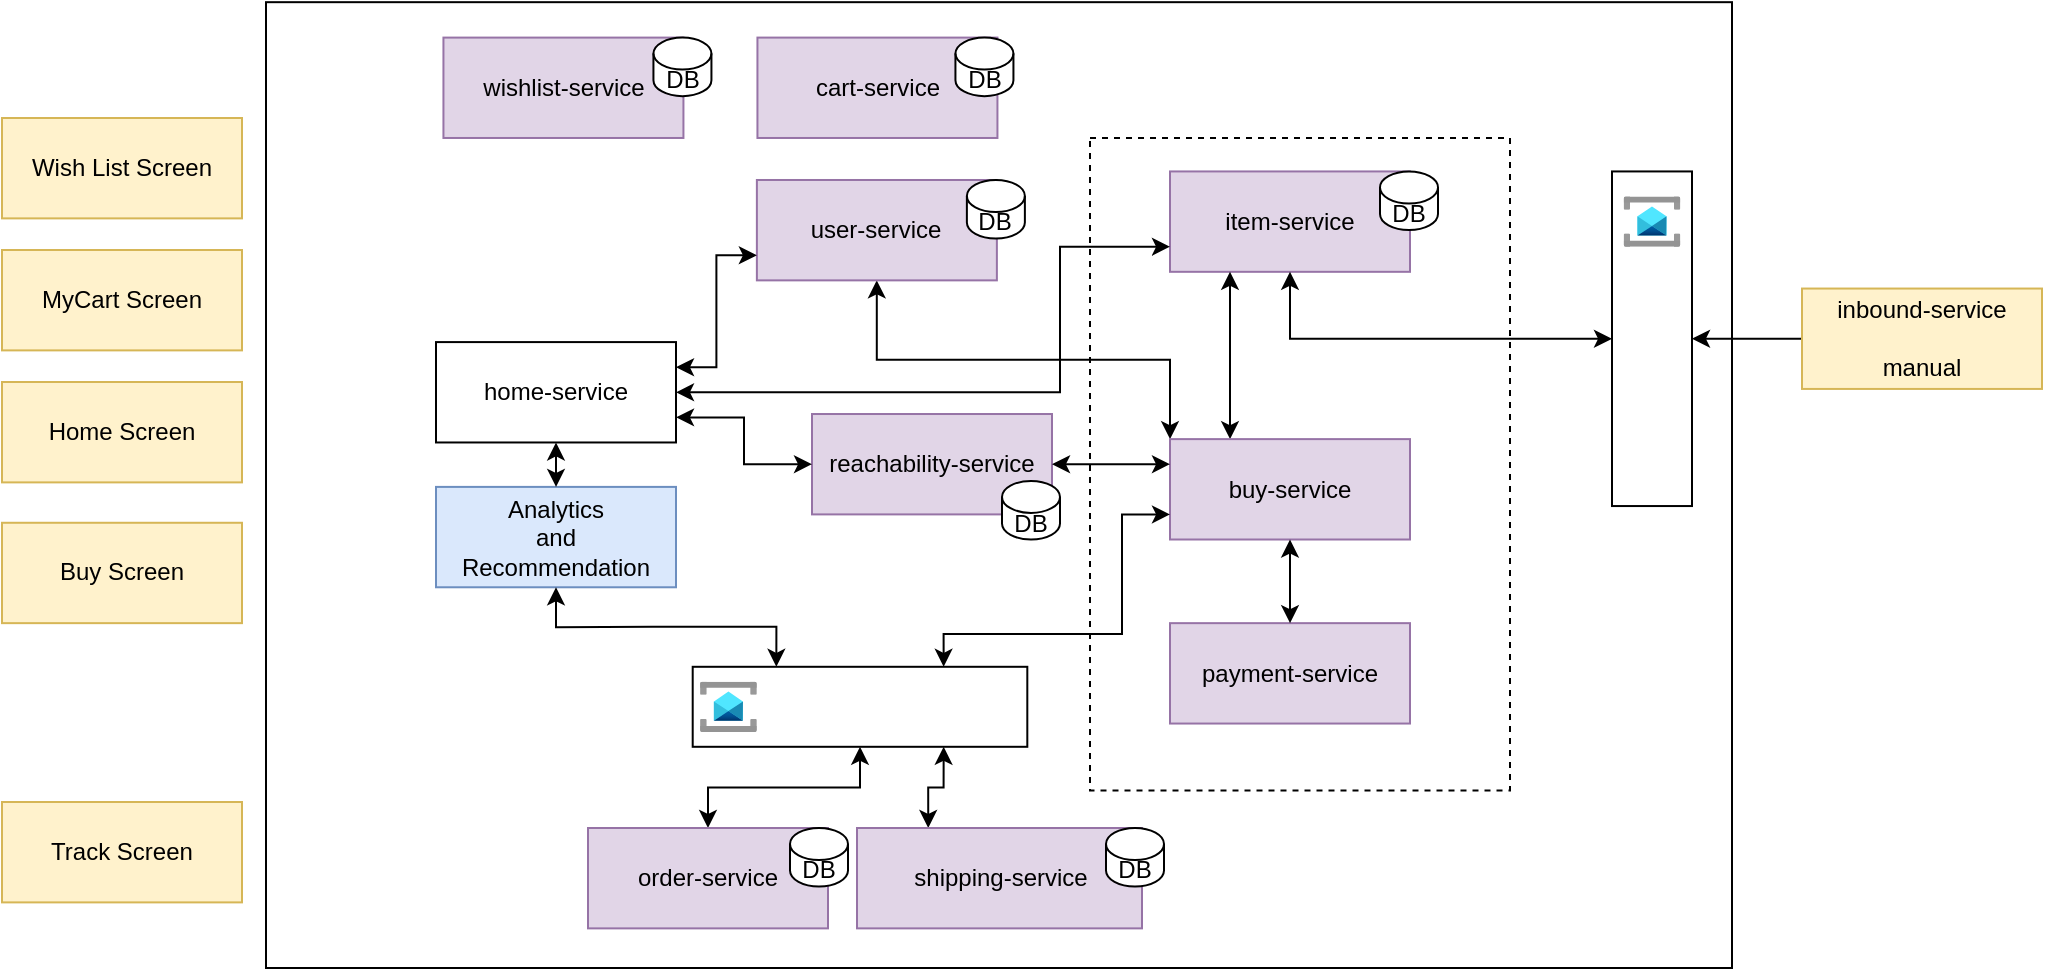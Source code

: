 <mxfile version="20.8.5" type="github">
  <diagram id="FxpUn_NDscpaJwIJj3BL" name="eCommerce">
    <mxGraphModel dx="1434" dy="830" grid="0" gridSize="10" guides="1" tooltips="1" connect="1" arrows="1" fold="1" page="1" pageScale="1" pageWidth="850" pageHeight="1100" math="0" shadow="0">
      <root>
        <mxCell id="0" />
        <mxCell id="1" parent="0" />
        <mxCell id="KH6rO5Mlp55ysLEGZBc8-47" value="" style="group" vertex="1" connectable="0" parent="1">
          <mxGeometry x="108" y="195.09" width="1020" height="430.91" as="geometry" />
        </mxCell>
        <mxCell id="KH6rO5Mlp55ysLEGZBc8-30" value="" style="rounded=0;whiteSpace=wrap;html=1;" vertex="1" parent="KH6rO5Mlp55ysLEGZBc8-47">
          <mxGeometry x="132" y="-52" width="733" height="482.91" as="geometry" />
        </mxCell>
        <mxCell id="KH6rO5Mlp55ysLEGZBc8-23" value="" style="rounded=0;whiteSpace=wrap;html=1;dashed=1;" vertex="1" parent="KH6rO5Mlp55ysLEGZBc8-47">
          <mxGeometry x="544" y="15.9" width="210" height="326.25" as="geometry" />
        </mxCell>
        <mxCell id="KH6rO5Mlp55ysLEGZBc8-1" value="item-service" style="rounded=0;whiteSpace=wrap;html=1;fillColor=#e1d5e7;strokeColor=#9673a6;" vertex="1" parent="KH6rO5Mlp55ysLEGZBc8-47">
          <mxGeometry x="584" y="32.628" width="120" height="50.192" as="geometry" />
        </mxCell>
        <mxCell id="KH6rO5Mlp55ysLEGZBc8-2" value="DB" style="shape=cylinder3;whiteSpace=wrap;html=1;boundedLbl=1;backgroundOutline=1;size=8;" vertex="1" parent="KH6rO5Mlp55ysLEGZBc8-47">
          <mxGeometry x="689" y="32.628" width="29" height="29.278" as="geometry" />
        </mxCell>
        <mxCell id="KH6rO5Mlp55ysLEGZBc8-4" value="" style="rounded=0;whiteSpace=wrap;html=1;" vertex="1" parent="KH6rO5Mlp55ysLEGZBc8-47">
          <mxGeometry x="805" y="32.628" width="40" height="167.305" as="geometry" />
        </mxCell>
        <mxCell id="KH6rO5Mlp55ysLEGZBc8-8" style="edgeStyle=orthogonalEdgeStyle;rounded=0;orthogonalLoop=1;jettySize=auto;html=1;exitX=0.5;exitY=1;exitDx=0;exitDy=0;entryX=0;entryY=0.5;entryDx=0;entryDy=0;startArrow=classic;startFill=1;" edge="1" parent="KH6rO5Mlp55ysLEGZBc8-47" source="KH6rO5Mlp55ysLEGZBc8-1" target="KH6rO5Mlp55ysLEGZBc8-4">
          <mxGeometry relative="1" as="geometry" />
        </mxCell>
        <mxCell id="KH6rO5Mlp55ysLEGZBc8-5" value="" style="aspect=fixed;html=1;points=[];align=center;image;fontSize=12;image=img/lib/azure2/integration/Service_Bus.svg;" vertex="1" parent="KH6rO5Mlp55ysLEGZBc8-47">
          <mxGeometry x="810.78" y="45.173" width="28.442" height="25.096" as="geometry" />
        </mxCell>
        <mxCell id="KH6rO5Mlp55ysLEGZBc8-7" value="" style="edgeStyle=orthogonalEdgeStyle;rounded=0;orthogonalLoop=1;jettySize=auto;html=1;" edge="1" parent="KH6rO5Mlp55ysLEGZBc8-47" source="KH6rO5Mlp55ysLEGZBc8-6" target="KH6rO5Mlp55ysLEGZBc8-4">
          <mxGeometry relative="1" as="geometry" />
        </mxCell>
        <mxCell id="KH6rO5Mlp55ysLEGZBc8-6" value="inbound-service&lt;br&gt;&lt;br&gt;manual" style="rounded=0;whiteSpace=wrap;html=1;fillColor=#fff2cc;strokeColor=#d6b656;" vertex="1" parent="KH6rO5Mlp55ysLEGZBc8-47">
          <mxGeometry x="900" y="91.185" width="120" height="50.192" as="geometry" />
        </mxCell>
        <mxCell id="KH6rO5Mlp55ysLEGZBc8-40" style="edgeStyle=orthogonalEdgeStyle;rounded=0;orthogonalLoop=1;jettySize=auto;html=1;exitX=1;exitY=0.5;exitDx=0;exitDy=0;entryX=0;entryY=0.75;entryDx=0;entryDy=0;startArrow=classic;startFill=1;" edge="1" parent="KH6rO5Mlp55ysLEGZBc8-47" source="KH6rO5Mlp55ysLEGZBc8-9" target="KH6rO5Mlp55ysLEGZBc8-1">
          <mxGeometry relative="1" as="geometry">
            <Array as="points">
              <mxPoint x="529" y="143.034" />
              <mxPoint x="529" y="70.355" />
            </Array>
          </mxGeometry>
        </mxCell>
        <mxCell id="KH6rO5Mlp55ysLEGZBc8-9" value="home-service" style="rounded=0;whiteSpace=wrap;html=1;" vertex="1" parent="KH6rO5Mlp55ysLEGZBc8-47">
          <mxGeometry x="217" y="117.953" width="120" height="50.192" as="geometry" />
        </mxCell>
        <mxCell id="KH6rO5Mlp55ysLEGZBc8-22" style="edgeStyle=orthogonalEdgeStyle;rounded=0;orthogonalLoop=1;jettySize=auto;html=1;exitX=0.25;exitY=0;exitDx=0;exitDy=0;entryX=0.25;entryY=1;entryDx=0;entryDy=0;startArrow=classic;startFill=1;" edge="1" parent="KH6rO5Mlp55ysLEGZBc8-47" source="KH6rO5Mlp55ysLEGZBc8-10" target="KH6rO5Mlp55ysLEGZBc8-1">
          <mxGeometry relative="1" as="geometry" />
        </mxCell>
        <mxCell id="KH6rO5Mlp55ysLEGZBc8-57" style="edgeStyle=orthogonalEdgeStyle;rounded=0;orthogonalLoop=1;jettySize=auto;html=1;exitX=0;exitY=0;exitDx=0;exitDy=0;startArrow=classic;startFill=1;" edge="1" parent="KH6rO5Mlp55ysLEGZBc8-47" source="KH6rO5Mlp55ysLEGZBc8-10" target="KH6rO5Mlp55ysLEGZBc8-55">
          <mxGeometry relative="1" as="geometry" />
        </mxCell>
        <mxCell id="KH6rO5Mlp55ysLEGZBc8-10" value="buy-service" style="rounded=0;whiteSpace=wrap;html=1;fillColor=#e1d5e7;strokeColor=#9673a6;" vertex="1" parent="KH6rO5Mlp55ysLEGZBc8-47">
          <mxGeometry x="584" y="166.472" width="120" height="50.192" as="geometry" />
        </mxCell>
        <mxCell id="KH6rO5Mlp55ysLEGZBc8-17" value="Wish List Screen" style="rounded=0;whiteSpace=wrap;html=1;fillColor=#fff2cc;strokeColor=#d6b656;" vertex="1" parent="KH6rO5Mlp55ysLEGZBc8-47">
          <mxGeometry y="5.91" width="120" height="50.192" as="geometry" />
        </mxCell>
        <mxCell id="KH6rO5Mlp55ysLEGZBc8-18" value="MyCart Screen" style="rounded=0;whiteSpace=wrap;html=1;fillColor=#fff2cc;strokeColor=#d6b656;" vertex="1" parent="KH6rO5Mlp55ysLEGZBc8-47">
          <mxGeometry y="71.914" width="120" height="50.192" as="geometry" />
        </mxCell>
        <mxCell id="KH6rO5Mlp55ysLEGZBc8-20" value="payment-service" style="rounded=0;whiteSpace=wrap;html=1;fillColor=#e1d5e7;strokeColor=#9673a6;" vertex="1" parent="KH6rO5Mlp55ysLEGZBc8-47">
          <mxGeometry x="584" y="258.49" width="120" height="50.192" as="geometry" />
        </mxCell>
        <mxCell id="KH6rO5Mlp55ysLEGZBc8-21" value="" style="edgeStyle=orthogonalEdgeStyle;rounded=0;orthogonalLoop=1;jettySize=auto;html=1;startArrow=classic;startFill=1;" edge="1" parent="KH6rO5Mlp55ysLEGZBc8-47" source="KH6rO5Mlp55ysLEGZBc8-10" target="KH6rO5Mlp55ysLEGZBc8-20">
          <mxGeometry relative="1" as="geometry" />
        </mxCell>
        <mxCell id="KH6rO5Mlp55ysLEGZBc8-49" style="edgeStyle=orthogonalEdgeStyle;rounded=0;orthogonalLoop=1;jettySize=auto;html=1;startArrow=classic;startFill=1;" edge="1" parent="KH6rO5Mlp55ysLEGZBc8-47" source="KH6rO5Mlp55ysLEGZBc8-24" target="KH6rO5Mlp55ysLEGZBc8-48">
          <mxGeometry relative="1" as="geometry" />
        </mxCell>
        <mxCell id="KH6rO5Mlp55ysLEGZBc8-24" value="" style="rounded=0;whiteSpace=wrap;html=1;rotation=-90;" vertex="1" parent="KH6rO5Mlp55ysLEGZBc8-47">
          <mxGeometry x="409" y="216.659" width="40" height="167.305" as="geometry" />
        </mxCell>
        <mxCell id="KH6rO5Mlp55ysLEGZBc8-26" style="edgeStyle=orthogonalEdgeStyle;rounded=0;orthogonalLoop=1;jettySize=auto;html=1;exitX=0;exitY=0.75;exitDx=0;exitDy=0;entryX=1;entryY=0.75;entryDx=0;entryDy=0;startArrow=classic;startFill=1;" edge="1" parent="KH6rO5Mlp55ysLEGZBc8-47" source="KH6rO5Mlp55ysLEGZBc8-10" target="KH6rO5Mlp55ysLEGZBc8-24">
          <mxGeometry relative="1" as="geometry">
            <Array as="points">
              <mxPoint x="560" y="203.91" />
              <mxPoint x="560" y="263.91" />
              <mxPoint x="471" y="263.91" />
            </Array>
          </mxGeometry>
        </mxCell>
        <mxCell id="KH6rO5Mlp55ysLEGZBc8-25" value="" style="aspect=fixed;html=1;points=[];align=center;image;fontSize=12;image=img/lib/azure2/integration/Service_Bus.svg;" vertex="1" parent="KH6rO5Mlp55ysLEGZBc8-47">
          <mxGeometry x="349" y="287.763" width="28.442" height="25.096" as="geometry" />
        </mxCell>
        <mxCell id="KH6rO5Mlp55ysLEGZBc8-36" style="edgeStyle=orthogonalEdgeStyle;rounded=0;orthogonalLoop=1;jettySize=auto;html=1;exitX=0.25;exitY=0;exitDx=0;exitDy=0;entryX=0;entryY=0.75;entryDx=0;entryDy=0;startArrow=classic;startFill=1;" edge="1" parent="KH6rO5Mlp55ysLEGZBc8-47" source="KH6rO5Mlp55ysLEGZBc8-27" target="KH6rO5Mlp55ysLEGZBc8-24">
          <mxGeometry relative="1" as="geometry" />
        </mxCell>
        <mxCell id="KH6rO5Mlp55ysLEGZBc8-27" value="shipping-service" style="rounded=0;whiteSpace=wrap;html=1;fillColor=#e1d5e7;strokeColor=#9673a6;" vertex="1" parent="KH6rO5Mlp55ysLEGZBc8-47">
          <mxGeometry x="427.5" y="360.91" width="142.5" height="50.19" as="geometry" />
        </mxCell>
        <mxCell id="KH6rO5Mlp55ysLEGZBc8-29" value="Analytics&lt;br&gt;and&lt;br&gt;Recommendation" style="rounded=0;whiteSpace=wrap;html=1;fillColor=#dae8fc;strokeColor=#6c8ebf;" vertex="1" parent="KH6rO5Mlp55ysLEGZBc8-47">
          <mxGeometry x="217" y="190.358" width="120" height="50.192" as="geometry" />
        </mxCell>
        <mxCell id="KH6rO5Mlp55ysLEGZBc8-34" style="edgeStyle=orthogonalEdgeStyle;rounded=0;orthogonalLoop=1;jettySize=auto;html=1;exitX=0.5;exitY=1;exitDx=0;exitDy=0;startArrow=classic;startFill=1;" edge="1" parent="KH6rO5Mlp55ysLEGZBc8-47" source="KH6rO5Mlp55ysLEGZBc8-9" target="KH6rO5Mlp55ysLEGZBc8-29">
          <mxGeometry relative="1" as="geometry" />
        </mxCell>
        <mxCell id="KH6rO5Mlp55ysLEGZBc8-37" style="edgeStyle=orthogonalEdgeStyle;rounded=0;orthogonalLoop=1;jettySize=auto;html=1;exitX=1;exitY=0.25;exitDx=0;exitDy=0;startArrow=classic;startFill=1;" edge="1" parent="KH6rO5Mlp55ysLEGZBc8-47" source="KH6rO5Mlp55ysLEGZBc8-24" target="KH6rO5Mlp55ysLEGZBc8-29">
          <mxGeometry relative="1" as="geometry" />
        </mxCell>
        <mxCell id="KH6rO5Mlp55ysLEGZBc8-41" value="Home Screen" style="rounded=0;whiteSpace=wrap;html=1;fillColor=#fff2cc;strokeColor=#d6b656;" vertex="1" parent="KH6rO5Mlp55ysLEGZBc8-47">
          <mxGeometry y="137.914" width="120" height="50.192" as="geometry" />
        </mxCell>
        <mxCell id="KH6rO5Mlp55ysLEGZBc8-42" value="reachability-service" style="rounded=0;whiteSpace=wrap;html=1;fillColor=#e1d5e7;strokeColor=#9673a6;" vertex="1" parent="KH6rO5Mlp55ysLEGZBc8-47">
          <mxGeometry x="405" y="153.92" width="120" height="50.192" as="geometry" />
        </mxCell>
        <mxCell id="KH6rO5Mlp55ysLEGZBc8-45" style="edgeStyle=orthogonalEdgeStyle;rounded=0;orthogonalLoop=1;jettySize=auto;html=1;exitX=1;exitY=0.75;exitDx=0;exitDy=0;startArrow=classic;startFill=1;" edge="1" parent="KH6rO5Mlp55ysLEGZBc8-47" source="KH6rO5Mlp55ysLEGZBc8-9" target="KH6rO5Mlp55ysLEGZBc8-42">
          <mxGeometry relative="1" as="geometry" />
        </mxCell>
        <mxCell id="KH6rO5Mlp55ysLEGZBc8-43" value="Track Screen" style="rounded=0;whiteSpace=wrap;html=1;fillColor=#fff2cc;strokeColor=#d6b656;" vertex="1" parent="KH6rO5Mlp55ysLEGZBc8-47">
          <mxGeometry y="347.914" width="120" height="50.192" as="geometry" />
        </mxCell>
        <mxCell id="KH6rO5Mlp55ysLEGZBc8-46" value="Buy Screen" style="rounded=0;whiteSpace=wrap;html=1;fillColor=#fff2cc;strokeColor=#d6b656;" vertex="1" parent="KH6rO5Mlp55ysLEGZBc8-47">
          <mxGeometry y="208.294" width="120" height="50.192" as="geometry" />
        </mxCell>
        <mxCell id="KH6rO5Mlp55ysLEGZBc8-44" style="edgeStyle=orthogonalEdgeStyle;rounded=0;orthogonalLoop=1;jettySize=auto;html=1;exitX=0;exitY=0.25;exitDx=0;exitDy=0;startArrow=classic;startFill=1;" edge="1" parent="KH6rO5Mlp55ysLEGZBc8-47" source="KH6rO5Mlp55ysLEGZBc8-10" target="KH6rO5Mlp55ysLEGZBc8-42">
          <mxGeometry relative="1" as="geometry" />
        </mxCell>
        <mxCell id="KH6rO5Mlp55ysLEGZBc8-48" value="order-service" style="rounded=0;whiteSpace=wrap;html=1;fillColor=#e1d5e7;strokeColor=#9673a6;" vertex="1" parent="KH6rO5Mlp55ysLEGZBc8-47">
          <mxGeometry x="293" y="360.909" width="120" height="50.192" as="geometry" />
        </mxCell>
        <mxCell id="KH6rO5Mlp55ysLEGZBc8-52" value="DB" style="shape=cylinder3;whiteSpace=wrap;html=1;boundedLbl=1;backgroundOutline=1;size=8;" vertex="1" parent="KH6rO5Mlp55ysLEGZBc8-47">
          <mxGeometry x="394" y="360.907" width="29" height="29.278" as="geometry" />
        </mxCell>
        <mxCell id="KH6rO5Mlp55ysLEGZBc8-51" value="DB" style="shape=cylinder3;whiteSpace=wrap;html=1;boundedLbl=1;backgroundOutline=1;size=8;" vertex="1" parent="KH6rO5Mlp55ysLEGZBc8-47">
          <mxGeometry x="552" y="360.907" width="29" height="29.278" as="geometry" />
        </mxCell>
        <mxCell id="KH6rO5Mlp55ysLEGZBc8-50" value="DB" style="shape=cylinder3;whiteSpace=wrap;html=1;boundedLbl=1;backgroundOutline=1;size=8;" vertex="1" parent="KH6rO5Mlp55ysLEGZBc8-47">
          <mxGeometry x="500" y="187.377" width="29" height="29.278" as="geometry" />
        </mxCell>
        <mxCell id="KH6rO5Mlp55ysLEGZBc8-53" value="" style="shape=image;html=1;verticalAlign=top;verticalLabelPosition=bottom;labelBackgroundColor=#ffffff;imageAspect=0;aspect=fixed;image=https://cdn2.iconfinder.com/data/icons/tsgk-cctld-territories-icons-flags-pack-v---borderless/16/saga.png" vertex="1" parent="KH6rO5Mlp55ysLEGZBc8-47">
          <mxGeometry x="728" y="325.91" width="16" height="16" as="geometry" />
        </mxCell>
        <mxCell id="KH6rO5Mlp55ysLEGZBc8-54" value="" style="group" vertex="1" connectable="0" parent="KH6rO5Mlp55ysLEGZBc8-47">
          <mxGeometry x="377.44" y="36.907" width="134" height="50.192" as="geometry" />
        </mxCell>
        <mxCell id="KH6rO5Mlp55ysLEGZBc8-55" value="user-service" style="rounded=0;whiteSpace=wrap;html=1;fillColor=#e1d5e7;strokeColor=#9673a6;" vertex="1" parent="KH6rO5Mlp55ysLEGZBc8-54">
          <mxGeometry width="120" height="50.192" as="geometry" />
        </mxCell>
        <mxCell id="KH6rO5Mlp55ysLEGZBc8-56" value="DB" style="shape=cylinder3;whiteSpace=wrap;html=1;boundedLbl=1;backgroundOutline=1;size=8;" vertex="1" parent="KH6rO5Mlp55ysLEGZBc8-54">
          <mxGeometry x="105" width="29" height="29.278" as="geometry" />
        </mxCell>
        <mxCell id="KH6rO5Mlp55ysLEGZBc8-58" style="edgeStyle=orthogonalEdgeStyle;rounded=0;orthogonalLoop=1;jettySize=auto;html=1;exitX=0;exitY=0.75;exitDx=0;exitDy=0;entryX=1;entryY=0.25;entryDx=0;entryDy=0;startArrow=classic;startFill=1;" edge="1" parent="KH6rO5Mlp55ysLEGZBc8-47" source="KH6rO5Mlp55ysLEGZBc8-55" target="KH6rO5Mlp55ysLEGZBc8-9">
          <mxGeometry relative="1" as="geometry" />
        </mxCell>
        <mxCell id="KH6rO5Mlp55ysLEGZBc8-11" value="cart-service" style="rounded=0;whiteSpace=wrap;html=1;fillColor=#e1d5e7;strokeColor=#9673a6;" vertex="1" parent="1">
          <mxGeometry x="485.72" y="160.797" width="120" height="50.192" as="geometry" />
        </mxCell>
        <mxCell id="KH6rO5Mlp55ysLEGZBc8-33" value="DB" style="shape=cylinder3;whiteSpace=wrap;html=1;boundedLbl=1;backgroundOutline=1;size=8;" vertex="1" parent="1">
          <mxGeometry x="584.72" y="160.797" width="29" height="29.278" as="geometry" />
        </mxCell>
        <mxCell id="KH6rO5Mlp55ysLEGZBc8-32" value="" style="group" vertex="1" connectable="0" parent="1">
          <mxGeometry x="328.72" y="160.797" width="134" height="50.192" as="geometry" />
        </mxCell>
        <mxCell id="KH6rO5Mlp55ysLEGZBc8-15" value="wishlist-service" style="rounded=0;whiteSpace=wrap;html=1;fillColor=#e1d5e7;strokeColor=#9673a6;" vertex="1" parent="KH6rO5Mlp55ysLEGZBc8-32">
          <mxGeometry width="120" height="50.192" as="geometry" />
        </mxCell>
        <mxCell id="KH6rO5Mlp55ysLEGZBc8-31" value="DB" style="shape=cylinder3;whiteSpace=wrap;html=1;boundedLbl=1;backgroundOutline=1;size=8;" vertex="1" parent="KH6rO5Mlp55ysLEGZBc8-32">
          <mxGeometry x="105" width="29" height="29.278" as="geometry" />
        </mxCell>
      </root>
    </mxGraphModel>
  </diagram>
</mxfile>
